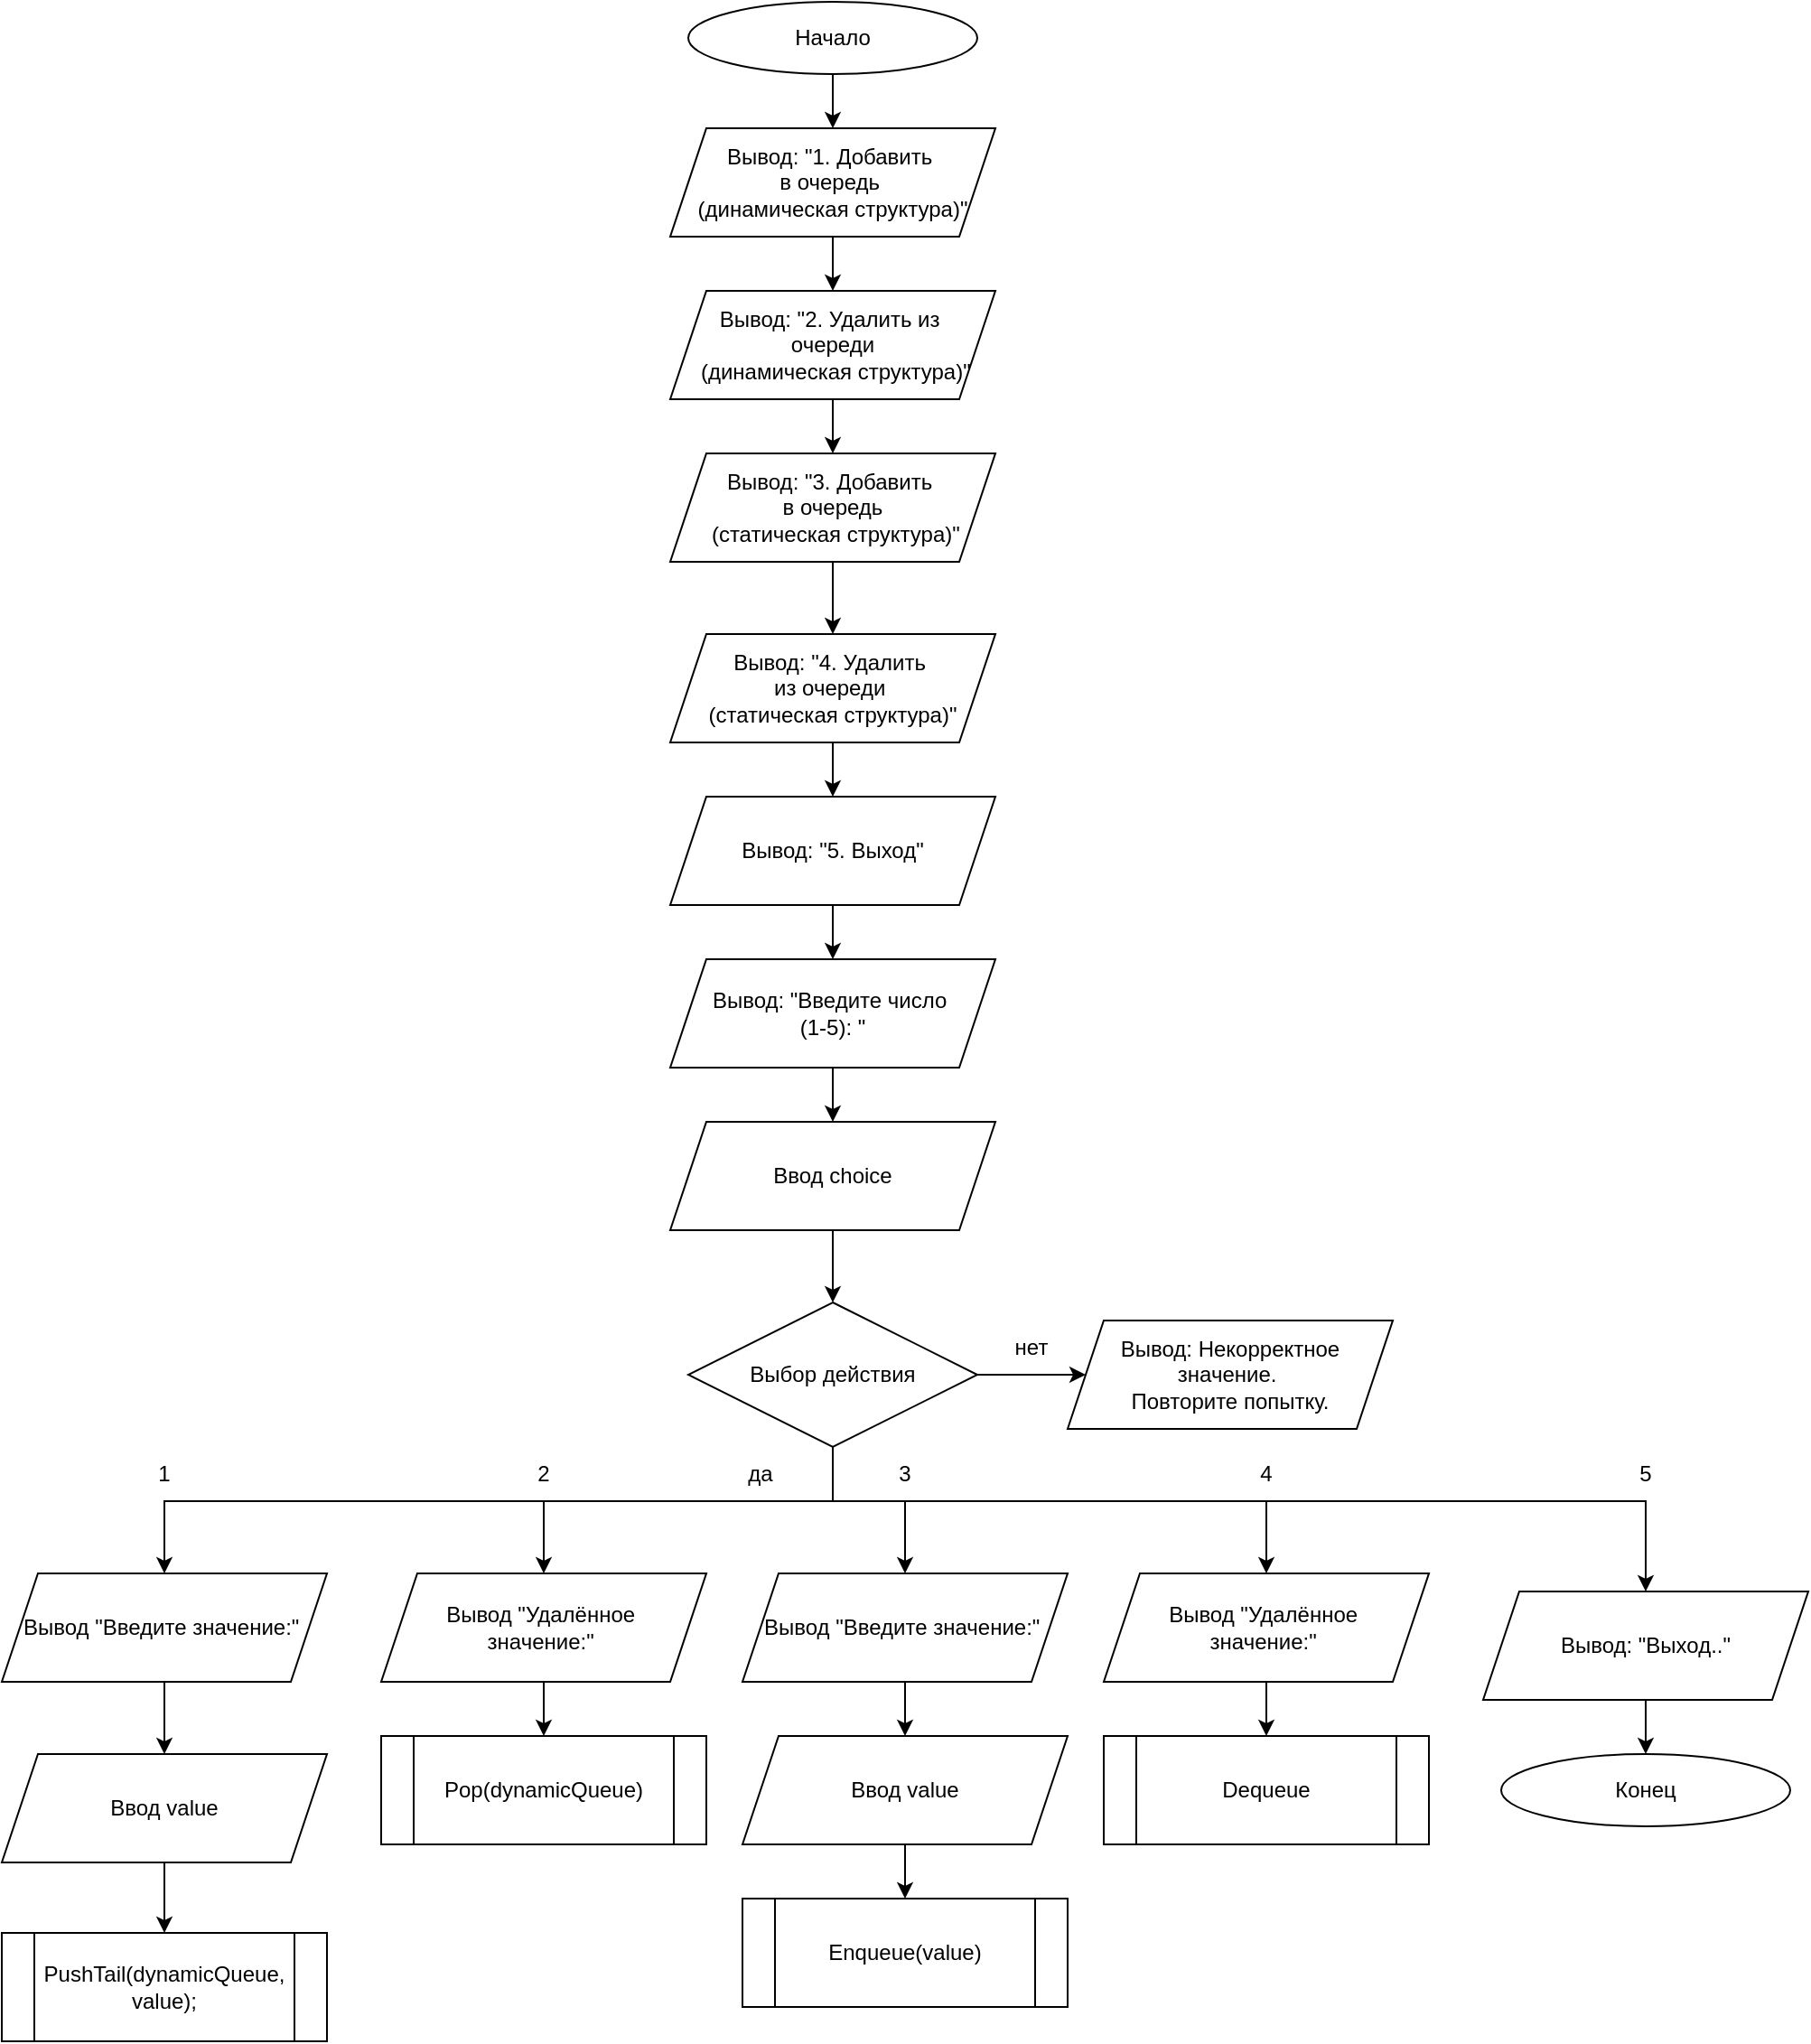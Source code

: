 <mxfile version="24.2.2" type="device">
  <diagram name="Страница — 1" id="nRwoL0pXbPnDjDQRp2tz">
    <mxGraphModel dx="1698" dy="500" grid="1" gridSize="10" guides="1" tooltips="1" connect="1" arrows="1" fold="1" page="1" pageScale="1" pageWidth="827" pageHeight="1169" math="0" shadow="0">
      <root>
        <mxCell id="0" />
        <mxCell id="1" parent="0" />
        <mxCell id="0Zv-nmKge77KPgvuX9ZF-4" value="" style="edgeStyle=orthogonalEdgeStyle;rounded=0;orthogonalLoop=1;jettySize=auto;html=1;" edge="1" parent="1" source="0Zv-nmKge77KPgvuX9ZF-1" target="0Zv-nmKge77KPgvuX9ZF-3">
          <mxGeometry relative="1" as="geometry" />
        </mxCell>
        <mxCell id="0Zv-nmKge77KPgvuX9ZF-1" value="Начало" style="ellipse;whiteSpace=wrap;html=1;" vertex="1" parent="1">
          <mxGeometry x="350" y="40" width="160" height="40" as="geometry" />
        </mxCell>
        <mxCell id="0Zv-nmKge77KPgvuX9ZF-6" value="" style="edgeStyle=orthogonalEdgeStyle;rounded=0;orthogonalLoop=1;jettySize=auto;html=1;" edge="1" parent="1" source="0Zv-nmKge77KPgvuX9ZF-3" target="0Zv-nmKge77KPgvuX9ZF-5">
          <mxGeometry relative="1" as="geometry" />
        </mxCell>
        <mxCell id="0Zv-nmKge77KPgvuX9ZF-3" value="&lt;div&gt;Вывод: &quot;1. Добавить&amp;nbsp;&lt;/div&gt;&lt;div&gt;в очередь&amp;nbsp;&lt;/div&gt;&lt;div&gt;(динамическая структура)&quot;&lt;/div&gt;" style="shape=parallelogram;perimeter=parallelogramPerimeter;whiteSpace=wrap;html=1;fixedSize=1;" vertex="1" parent="1">
          <mxGeometry x="340" y="110" width="180" height="60" as="geometry" />
        </mxCell>
        <mxCell id="0Zv-nmKge77KPgvuX9ZF-8" value="" style="edgeStyle=orthogonalEdgeStyle;rounded=0;orthogonalLoop=1;jettySize=auto;html=1;" edge="1" parent="1" source="0Zv-nmKge77KPgvuX9ZF-5" target="0Zv-nmKge77KPgvuX9ZF-7">
          <mxGeometry relative="1" as="geometry" />
        </mxCell>
        <mxCell id="0Zv-nmKge77KPgvuX9ZF-5" value="&lt;div&gt;Вывод: &quot;2. Удалить из&amp;nbsp;&lt;/div&gt;&lt;div&gt;очереди&lt;/div&gt;&lt;div&gt;&amp;nbsp;(динамическая структура)&quot;&lt;/div&gt;" style="shape=parallelogram;perimeter=parallelogramPerimeter;whiteSpace=wrap;html=1;fixedSize=1;" vertex="1" parent="1">
          <mxGeometry x="340" y="200" width="180" height="60" as="geometry" />
        </mxCell>
        <mxCell id="0Zv-nmKge77KPgvuX9ZF-10" value="" style="edgeStyle=orthogonalEdgeStyle;rounded=0;orthogonalLoop=1;jettySize=auto;html=1;" edge="1" parent="1" source="0Zv-nmKge77KPgvuX9ZF-7" target="0Zv-nmKge77KPgvuX9ZF-9">
          <mxGeometry relative="1" as="geometry" />
        </mxCell>
        <mxCell id="0Zv-nmKge77KPgvuX9ZF-7" value="&lt;div&gt;Вывод: &quot;3. Добавить&amp;nbsp;&lt;/div&gt;&lt;div&gt;в очередь&lt;/div&gt;&lt;div&gt;&amp;nbsp;(статическая структура)&quot;&lt;/div&gt;" style="shape=parallelogram;perimeter=parallelogramPerimeter;whiteSpace=wrap;html=1;fixedSize=1;" vertex="1" parent="1">
          <mxGeometry x="340" y="290" width="180" height="60" as="geometry" />
        </mxCell>
        <mxCell id="0Zv-nmKge77KPgvuX9ZF-12" value="" style="edgeStyle=orthogonalEdgeStyle;rounded=0;orthogonalLoop=1;jettySize=auto;html=1;" edge="1" parent="1" source="0Zv-nmKge77KPgvuX9ZF-9" target="0Zv-nmKge77KPgvuX9ZF-11">
          <mxGeometry relative="1" as="geometry" />
        </mxCell>
        <mxCell id="0Zv-nmKge77KPgvuX9ZF-9" value="&lt;div&gt;Вывод: &quot;4. Удалить&amp;nbsp;&lt;/div&gt;&lt;div&gt;из очереди&amp;nbsp;&lt;/div&gt;&lt;div&gt;(статическая структура)&quot;&lt;/div&gt;" style="shape=parallelogram;perimeter=parallelogramPerimeter;whiteSpace=wrap;html=1;fixedSize=1;" vertex="1" parent="1">
          <mxGeometry x="340" y="390" width="180" height="60" as="geometry" />
        </mxCell>
        <mxCell id="0Zv-nmKge77KPgvuX9ZF-14" value="" style="edgeStyle=orthogonalEdgeStyle;rounded=0;orthogonalLoop=1;jettySize=auto;html=1;" edge="1" parent="1" source="0Zv-nmKge77KPgvuX9ZF-11" target="0Zv-nmKge77KPgvuX9ZF-13">
          <mxGeometry relative="1" as="geometry" />
        </mxCell>
        <mxCell id="0Zv-nmKge77KPgvuX9ZF-11" value="Вывод: &quot;5. Выход&quot;" style="shape=parallelogram;perimeter=parallelogramPerimeter;whiteSpace=wrap;html=1;fixedSize=1;" vertex="1" parent="1">
          <mxGeometry x="340" y="480" width="180" height="60" as="geometry" />
        </mxCell>
        <mxCell id="0Zv-nmKge77KPgvuX9ZF-16" value="" style="edgeStyle=orthogonalEdgeStyle;rounded=0;orthogonalLoop=1;jettySize=auto;html=1;" edge="1" parent="1" source="0Zv-nmKge77KPgvuX9ZF-13" target="0Zv-nmKge77KPgvuX9ZF-15">
          <mxGeometry relative="1" as="geometry" />
        </mxCell>
        <mxCell id="0Zv-nmKge77KPgvuX9ZF-13" value="&lt;div&gt;Вывод: &quot;Введите число&amp;nbsp;&lt;/div&gt;&lt;div&gt;(1-5): &quot;&lt;/div&gt;" style="shape=parallelogram;perimeter=parallelogramPerimeter;whiteSpace=wrap;html=1;fixedSize=1;" vertex="1" parent="1">
          <mxGeometry x="340" y="570" width="180" height="60" as="geometry" />
        </mxCell>
        <mxCell id="0Zv-nmKge77KPgvuX9ZF-18" value="" style="edgeStyle=orthogonalEdgeStyle;rounded=0;orthogonalLoop=1;jettySize=auto;html=1;" edge="1" parent="1" source="0Zv-nmKge77KPgvuX9ZF-15" target="0Zv-nmKge77KPgvuX9ZF-17">
          <mxGeometry relative="1" as="geometry" />
        </mxCell>
        <mxCell id="0Zv-nmKge77KPgvuX9ZF-15" value="Ввод choice" style="shape=parallelogram;perimeter=parallelogramPerimeter;whiteSpace=wrap;html=1;fixedSize=1;" vertex="1" parent="1">
          <mxGeometry x="340" y="660" width="180" height="60" as="geometry" />
        </mxCell>
        <mxCell id="0Zv-nmKge77KPgvuX9ZF-20" style="edgeStyle=orthogonalEdgeStyle;rounded=0;orthogonalLoop=1;jettySize=auto;html=1;entryX=0.5;entryY=0;entryDx=0;entryDy=0;" edge="1" parent="1" source="0Zv-nmKge77KPgvuX9ZF-17" target="0Zv-nmKge77KPgvuX9ZF-19">
          <mxGeometry relative="1" as="geometry">
            <Array as="points">
              <mxPoint x="430" y="870" />
            </Array>
          </mxGeometry>
        </mxCell>
        <mxCell id="0Zv-nmKge77KPgvuX9ZF-27" style="edgeStyle=orthogonalEdgeStyle;rounded=0;orthogonalLoop=1;jettySize=auto;html=1;entryX=0.5;entryY=0;entryDx=0;entryDy=0;" edge="1" parent="1" source="0Zv-nmKge77KPgvuX9ZF-17" target="0Zv-nmKge77KPgvuX9ZF-26">
          <mxGeometry relative="1" as="geometry">
            <Array as="points">
              <mxPoint x="430" y="870" />
              <mxPoint x="270" y="870" />
            </Array>
          </mxGeometry>
        </mxCell>
        <mxCell id="0Zv-nmKge77KPgvuX9ZF-32" style="edgeStyle=orthogonalEdgeStyle;rounded=0;orthogonalLoop=1;jettySize=auto;html=1;entryX=0.5;entryY=0;entryDx=0;entryDy=0;" edge="1" parent="1" source="0Zv-nmKge77KPgvuX9ZF-17" target="0Zv-nmKge77KPgvuX9ZF-31">
          <mxGeometry relative="1" as="geometry">
            <Array as="points">
              <mxPoint x="430" y="870" />
              <mxPoint x="470" y="870" />
            </Array>
          </mxGeometry>
        </mxCell>
        <mxCell id="0Zv-nmKge77KPgvuX9ZF-41" style="edgeStyle=orthogonalEdgeStyle;rounded=0;orthogonalLoop=1;jettySize=auto;html=1;entryX=0.5;entryY=0;entryDx=0;entryDy=0;" edge="1" parent="1" source="0Zv-nmKge77KPgvuX9ZF-17" target="0Zv-nmKge77KPgvuX9ZF-38">
          <mxGeometry relative="1" as="geometry">
            <Array as="points">
              <mxPoint x="430" y="870" />
              <mxPoint x="670" y="870" />
            </Array>
          </mxGeometry>
        </mxCell>
        <mxCell id="0Zv-nmKge77KPgvuX9ZF-47" style="edgeStyle=orthogonalEdgeStyle;rounded=0;orthogonalLoop=1;jettySize=auto;html=1;" edge="1" parent="1" source="0Zv-nmKge77KPgvuX9ZF-17" target="0Zv-nmKge77KPgvuX9ZF-46">
          <mxGeometry relative="1" as="geometry" />
        </mxCell>
        <mxCell id="0Zv-nmKge77KPgvuX9ZF-51" style="edgeStyle=orthogonalEdgeStyle;rounded=0;orthogonalLoop=1;jettySize=auto;html=1;entryX=0.5;entryY=0;entryDx=0;entryDy=0;" edge="1" parent="1" source="0Zv-nmKge77KPgvuX9ZF-17" target="0Zv-nmKge77KPgvuX9ZF-50">
          <mxGeometry relative="1" as="geometry">
            <Array as="points">
              <mxPoint x="430" y="870" />
              <mxPoint x="880" y="870" />
              <mxPoint x="880" y="920" />
            </Array>
          </mxGeometry>
        </mxCell>
        <mxCell id="0Zv-nmKge77KPgvuX9ZF-17" value="Выбор действия" style="rhombus;whiteSpace=wrap;html=1;" vertex="1" parent="1">
          <mxGeometry x="350" y="760" width="160" height="80" as="geometry" />
        </mxCell>
        <mxCell id="0Zv-nmKge77KPgvuX9ZF-23" value="" style="edgeStyle=orthogonalEdgeStyle;rounded=0;orthogonalLoop=1;jettySize=auto;html=1;" edge="1" parent="1" source="0Zv-nmKge77KPgvuX9ZF-19" target="0Zv-nmKge77KPgvuX9ZF-22">
          <mxGeometry relative="1" as="geometry" />
        </mxCell>
        <mxCell id="0Zv-nmKge77KPgvuX9ZF-19" value="Вывод &quot;Введите значение:&quot;&amp;nbsp;" style="shape=parallelogram;perimeter=parallelogramPerimeter;whiteSpace=wrap;html=1;fixedSize=1;" vertex="1" parent="1">
          <mxGeometry x="-30" y="910" width="180" height="60" as="geometry" />
        </mxCell>
        <mxCell id="0Zv-nmKge77KPgvuX9ZF-21" value="1" style="text;html=1;align=center;verticalAlign=middle;whiteSpace=wrap;rounded=0;" vertex="1" parent="1">
          <mxGeometry x="30" y="840" width="60" height="30" as="geometry" />
        </mxCell>
        <mxCell id="0Zv-nmKge77KPgvuX9ZF-25" value="" style="edgeStyle=orthogonalEdgeStyle;rounded=0;orthogonalLoop=1;jettySize=auto;html=1;" edge="1" parent="1" source="0Zv-nmKge77KPgvuX9ZF-22" target="0Zv-nmKge77KPgvuX9ZF-24">
          <mxGeometry relative="1" as="geometry" />
        </mxCell>
        <mxCell id="0Zv-nmKge77KPgvuX9ZF-22" value="Ввод&amp;nbsp;value" style="shape=parallelogram;perimeter=parallelogramPerimeter;whiteSpace=wrap;html=1;fixedSize=1;" vertex="1" parent="1">
          <mxGeometry x="-30" y="1010" width="180" height="60" as="geometry" />
        </mxCell>
        <mxCell id="0Zv-nmKge77KPgvuX9ZF-24" value="PushTail(dynamicQueue, value);" style="shape=process;whiteSpace=wrap;html=1;backgroundOutline=1;" vertex="1" parent="1">
          <mxGeometry x="-30" y="1109" width="180" height="60" as="geometry" />
        </mxCell>
        <mxCell id="0Zv-nmKge77KPgvuX9ZF-30" value="" style="edgeStyle=orthogonalEdgeStyle;rounded=0;orthogonalLoop=1;jettySize=auto;html=1;" edge="1" parent="1" source="0Zv-nmKge77KPgvuX9ZF-26" target="0Zv-nmKge77KPgvuX9ZF-29">
          <mxGeometry relative="1" as="geometry" />
        </mxCell>
        <mxCell id="0Zv-nmKge77KPgvuX9ZF-26" value="Вывод &quot;Удалённое&amp;nbsp;&lt;div&gt;значение:&quot;&amp;nbsp;&lt;/div&gt;" style="shape=parallelogram;perimeter=parallelogramPerimeter;whiteSpace=wrap;html=1;fixedSize=1;" vertex="1" parent="1">
          <mxGeometry x="180" y="910" width="180" height="60" as="geometry" />
        </mxCell>
        <mxCell id="0Zv-nmKge77KPgvuX9ZF-28" value="2" style="text;html=1;align=center;verticalAlign=middle;whiteSpace=wrap;rounded=0;" vertex="1" parent="1">
          <mxGeometry x="240" y="840" width="60" height="30" as="geometry" />
        </mxCell>
        <mxCell id="0Zv-nmKge77KPgvuX9ZF-29" value="Pop(dynamicQueue)" style="shape=process;whiteSpace=wrap;html=1;backgroundOutline=1;" vertex="1" parent="1">
          <mxGeometry x="180" y="1000" width="180" height="60" as="geometry" />
        </mxCell>
        <mxCell id="0Zv-nmKge77KPgvuX9ZF-35" value="" style="edgeStyle=orthogonalEdgeStyle;rounded=0;orthogonalLoop=1;jettySize=auto;html=1;" edge="1" parent="1" source="0Zv-nmKge77KPgvuX9ZF-31" target="0Zv-nmKge77KPgvuX9ZF-34">
          <mxGeometry relative="1" as="geometry" />
        </mxCell>
        <mxCell id="0Zv-nmKge77KPgvuX9ZF-31" value="Вывод &quot;Введите значение:&lt;span style=&quot;background-color: initial;&quot;&gt;&quot;&amp;nbsp;&lt;/span&gt;" style="shape=parallelogram;perimeter=parallelogramPerimeter;whiteSpace=wrap;html=1;fixedSize=1;" vertex="1" parent="1">
          <mxGeometry x="380" y="910" width="180" height="60" as="geometry" />
        </mxCell>
        <mxCell id="0Zv-nmKge77KPgvuX9ZF-33" value="3" style="text;html=1;align=center;verticalAlign=middle;whiteSpace=wrap;rounded=0;" vertex="1" parent="1">
          <mxGeometry x="440" y="840" width="60" height="30" as="geometry" />
        </mxCell>
        <mxCell id="0Zv-nmKge77KPgvuX9ZF-37" value="" style="edgeStyle=orthogonalEdgeStyle;rounded=0;orthogonalLoop=1;jettySize=auto;html=1;" edge="1" parent="1" source="0Zv-nmKge77KPgvuX9ZF-34" target="0Zv-nmKge77KPgvuX9ZF-36">
          <mxGeometry relative="1" as="geometry" />
        </mxCell>
        <mxCell id="0Zv-nmKge77KPgvuX9ZF-34" value="Ввод&amp;nbsp;value" style="shape=parallelogram;perimeter=parallelogramPerimeter;whiteSpace=wrap;html=1;fixedSize=1;" vertex="1" parent="1">
          <mxGeometry x="380" y="1000" width="180" height="60" as="geometry" />
        </mxCell>
        <mxCell id="0Zv-nmKge77KPgvuX9ZF-36" value="Enqueue(value)" style="shape=process;whiteSpace=wrap;html=1;backgroundOutline=1;" vertex="1" parent="1">
          <mxGeometry x="380" y="1090" width="180" height="60" as="geometry" />
        </mxCell>
        <mxCell id="0Zv-nmKge77KPgvuX9ZF-40" value="" style="edgeStyle=orthogonalEdgeStyle;rounded=0;orthogonalLoop=1;jettySize=auto;html=1;" edge="1" parent="1" source="0Zv-nmKge77KPgvuX9ZF-38" target="0Zv-nmKge77KPgvuX9ZF-39">
          <mxGeometry relative="1" as="geometry" />
        </mxCell>
        <mxCell id="0Zv-nmKge77KPgvuX9ZF-38" value="Вывод &quot;Удалённое&amp;nbsp;&lt;div&gt;значение:&quot;&amp;nbsp;&lt;/div&gt;" style="shape=parallelogram;perimeter=parallelogramPerimeter;whiteSpace=wrap;html=1;fixedSize=1;" vertex="1" parent="1">
          <mxGeometry x="580" y="910" width="180" height="60" as="geometry" />
        </mxCell>
        <mxCell id="0Zv-nmKge77KPgvuX9ZF-39" value="Dequeue" style="shape=process;whiteSpace=wrap;html=1;backgroundOutline=1;" vertex="1" parent="1">
          <mxGeometry x="580" y="1000" width="180" height="60" as="geometry" />
        </mxCell>
        <mxCell id="0Zv-nmKge77KPgvuX9ZF-42" value="4" style="text;html=1;align=center;verticalAlign=middle;whiteSpace=wrap;rounded=0;" vertex="1" parent="1">
          <mxGeometry x="640" y="840" width="60" height="30" as="geometry" />
        </mxCell>
        <mxCell id="0Zv-nmKge77KPgvuX9ZF-43" value="да" style="text;html=1;align=center;verticalAlign=middle;whiteSpace=wrap;rounded=0;" vertex="1" parent="1">
          <mxGeometry x="360" y="840" width="60" height="30" as="geometry" />
        </mxCell>
        <mxCell id="0Zv-nmKge77KPgvuX9ZF-44" value="Конец" style="ellipse;whiteSpace=wrap;html=1;" vertex="1" parent="1">
          <mxGeometry x="800" y="1010" width="160" height="40" as="geometry" />
        </mxCell>
        <mxCell id="0Zv-nmKge77KPgvuX9ZF-46" value="Вывод: Некорректное значение.&amp;nbsp;&lt;div&gt;Повторите попытку.&lt;/div&gt;" style="shape=parallelogram;perimeter=parallelogramPerimeter;whiteSpace=wrap;html=1;fixedSize=1;" vertex="1" parent="1">
          <mxGeometry x="560" y="770" width="180" height="60" as="geometry" />
        </mxCell>
        <mxCell id="0Zv-nmKge77KPgvuX9ZF-48" value="нет" style="text;html=1;align=center;verticalAlign=middle;whiteSpace=wrap;rounded=0;" vertex="1" parent="1">
          <mxGeometry x="510" y="770" width="60" height="30" as="geometry" />
        </mxCell>
        <mxCell id="0Zv-nmKge77KPgvuX9ZF-49" value="5" style="text;html=1;align=center;verticalAlign=middle;whiteSpace=wrap;rounded=0;" vertex="1" parent="1">
          <mxGeometry x="850" y="840" width="60" height="30" as="geometry" />
        </mxCell>
        <mxCell id="0Zv-nmKge77KPgvuX9ZF-52" style="edgeStyle=orthogonalEdgeStyle;rounded=0;orthogonalLoop=1;jettySize=auto;html=1;entryX=0.5;entryY=0;entryDx=0;entryDy=0;" edge="1" parent="1" source="0Zv-nmKge77KPgvuX9ZF-50" target="0Zv-nmKge77KPgvuX9ZF-44">
          <mxGeometry relative="1" as="geometry" />
        </mxCell>
        <mxCell id="0Zv-nmKge77KPgvuX9ZF-50" value="Вывод: &quot;Выход..&quot;" style="shape=parallelogram;perimeter=parallelogramPerimeter;whiteSpace=wrap;html=1;fixedSize=1;" vertex="1" parent="1">
          <mxGeometry x="790" y="920" width="180" height="60" as="geometry" />
        </mxCell>
      </root>
    </mxGraphModel>
  </diagram>
</mxfile>
